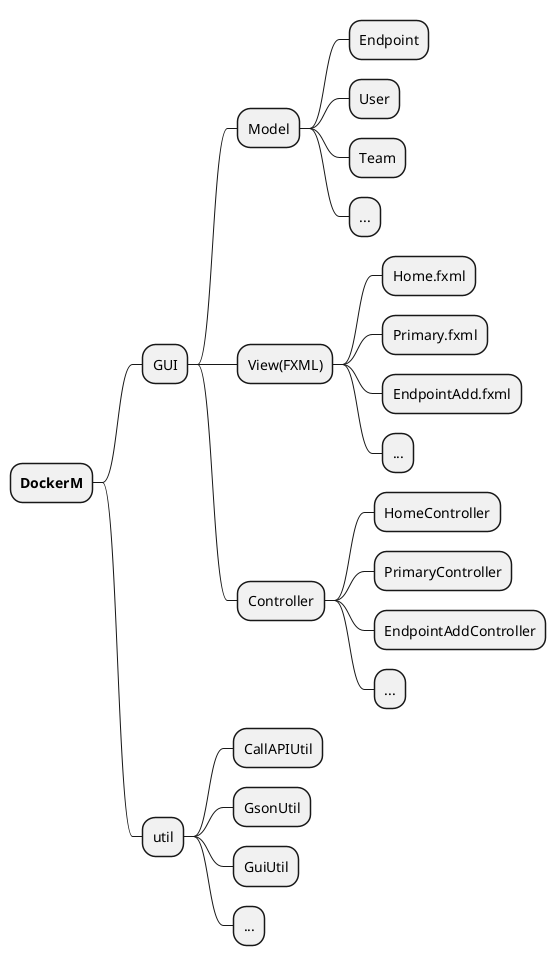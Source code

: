 @startmindmap
* **DockerM**
 * GUI
  * Model
   * Endpoint
   * User
   * Team
   * ...
  * View(FXML)
   * Home.fxml
   * Primary.fxml
   * EndpointAdd.fxml
   * ...
  * Controller
   * HomeController
   * PrimaryController
   * EndpointAddController
   * ...
 * util
  * CallAPIUtil
  * GsonUtil
  * GuiUtil
  * ...

@endmindmap